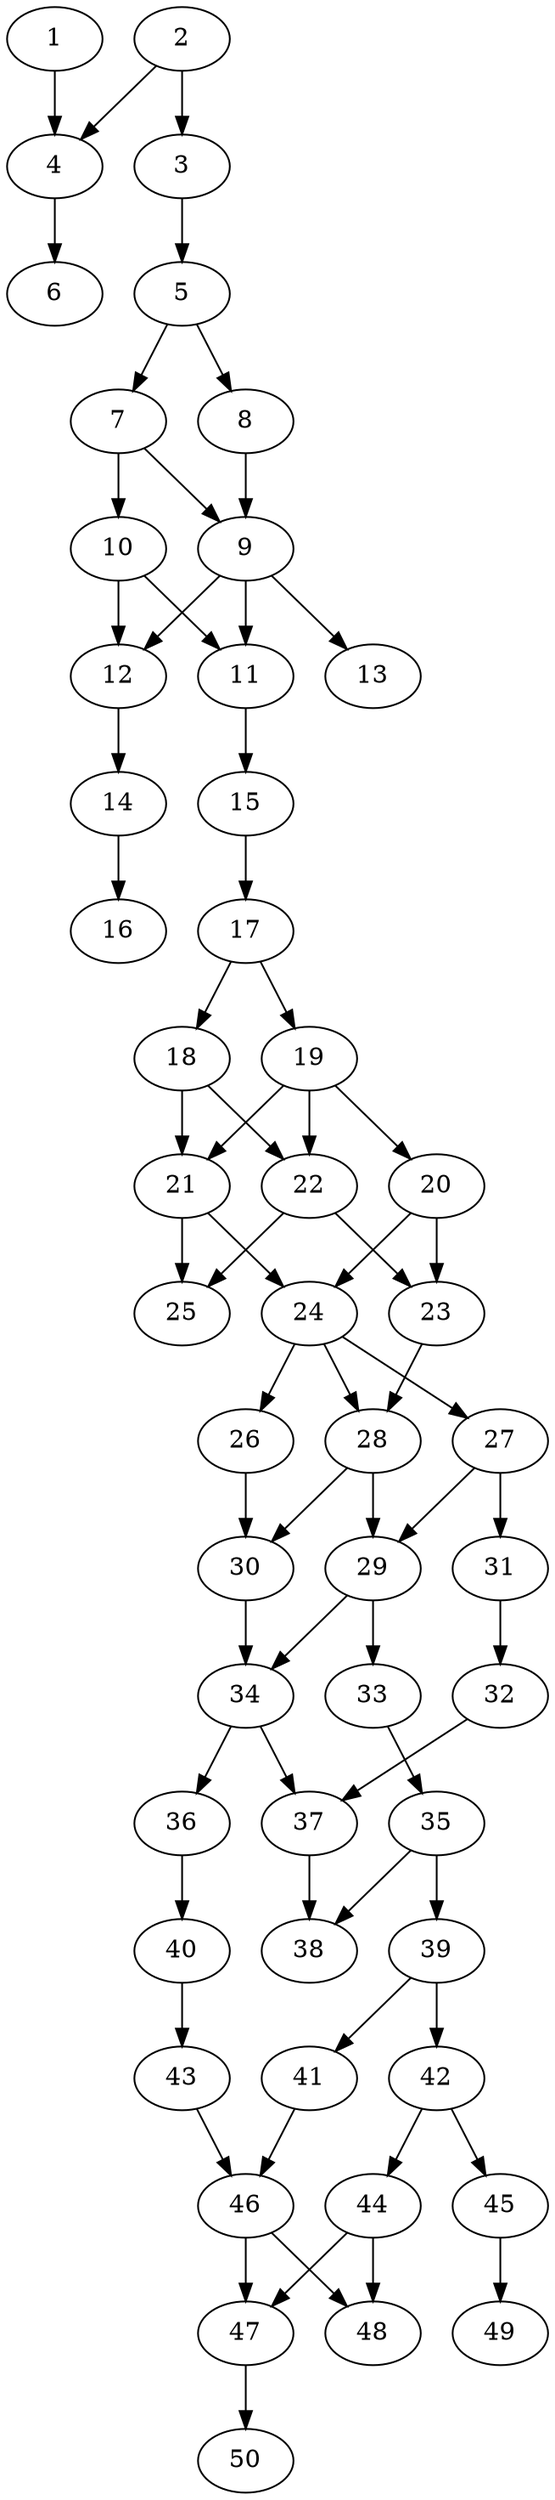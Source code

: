 // DAG automatically generated by daggen at Thu Oct  3 14:07:56 2019
// ./daggen --dot -n 50 --ccr 0.3 --fat 0.3 --regular 0.9 --density 0.6 --mindata 5242880 --maxdata 52428800 
digraph G {
  1 [size="110708053", alpha="0.20", expect_size="33212416"] 
  1 -> 4 [size ="33212416"]
  2 [size="172793173", alpha="0.14", expect_size="51837952"] 
  2 -> 3 [size ="51837952"]
  2 -> 4 [size ="51837952"]
  3 [size="66150400", alpha="0.09", expect_size="19845120"] 
  3 -> 5 [size ="19845120"]
  4 [size="125412693", alpha="0.18", expect_size="37623808"] 
  4 -> 6 [size ="37623808"]
  5 [size="173844480", alpha="0.07", expect_size="52153344"] 
  5 -> 7 [size ="52153344"]
  5 -> 8 [size ="52153344"]
  6 [size="83746133", alpha="0.14", expect_size="25123840"] 
  7 [size="108489387", alpha="0.12", expect_size="32546816"] 
  7 -> 9 [size ="32546816"]
  7 -> 10 [size ="32546816"]
  8 [size="54067200", alpha="0.08", expect_size="16220160"] 
  8 -> 9 [size ="16220160"]
  9 [size="172421120", alpha="0.01", expect_size="51726336"] 
  9 -> 11 [size ="51726336"]
  9 -> 12 [size ="51726336"]
  9 -> 13 [size ="51726336"]
  10 [size="113005227", alpha="0.14", expect_size="33901568"] 
  10 -> 11 [size ="33901568"]
  10 -> 12 [size ="33901568"]
  11 [size="70164480", alpha="0.18", expect_size="21049344"] 
  11 -> 15 [size ="21049344"]
  12 [size="68314453", alpha="0.19", expect_size="20494336"] 
  12 -> 14 [size ="20494336"]
  13 [size="20544853", alpha="0.13", expect_size="6163456"] 
  14 [size="87886507", alpha="0.12", expect_size="26365952"] 
  14 -> 16 [size ="26365952"]
  15 [size="73615360", alpha="0.12", expect_size="22084608"] 
  15 -> 17 [size ="22084608"]
  16 [size="126682453", alpha="0.07", expect_size="38004736"] 
  17 [size="77991253", alpha="0.03", expect_size="23397376"] 
  17 -> 18 [size ="23397376"]
  17 -> 19 [size ="23397376"]
  18 [size="172861440", alpha="0.16", expect_size="51858432"] 
  18 -> 21 [size ="51858432"]
  18 -> 22 [size ="51858432"]
  19 [size="77045760", alpha="0.19", expect_size="23113728"] 
  19 -> 20 [size ="23113728"]
  19 -> 21 [size ="23113728"]
  19 -> 22 [size ="23113728"]
  20 [size="85497173", alpha="0.00", expect_size="25649152"] 
  20 -> 23 [size ="25649152"]
  20 -> 24 [size ="25649152"]
  21 [size="37321387", alpha="0.14", expect_size="11196416"] 
  21 -> 24 [size ="11196416"]
  21 -> 25 [size ="11196416"]
  22 [size="21862400", alpha="0.07", expect_size="6558720"] 
  22 -> 23 [size ="6558720"]
  22 -> 25 [size ="6558720"]
  23 [size="173124267", alpha="0.06", expect_size="51937280"] 
  23 -> 28 [size ="51937280"]
  24 [size="118917120", alpha="0.20", expect_size="35675136"] 
  24 -> 26 [size ="35675136"]
  24 -> 27 [size ="35675136"]
  24 -> 28 [size ="35675136"]
  25 [size="59463680", alpha="0.13", expect_size="17839104"] 
  26 [size="155549013", alpha="0.14", expect_size="46664704"] 
  26 -> 30 [size ="46664704"]
  27 [size="51128320", alpha="0.07", expect_size="15338496"] 
  27 -> 29 [size ="15338496"]
  27 -> 31 [size ="15338496"]
  28 [size="74755413", alpha="0.05", expect_size="22426624"] 
  28 -> 29 [size ="22426624"]
  28 -> 30 [size ="22426624"]
  29 [size="40434347", alpha="0.02", expect_size="12130304"] 
  29 -> 33 [size ="12130304"]
  29 -> 34 [size ="12130304"]
  30 [size="30146560", alpha="0.12", expect_size="9043968"] 
  30 -> 34 [size ="9043968"]
  31 [size="32542720", alpha="0.08", expect_size="9762816"] 
  31 -> 32 [size ="9762816"]
  32 [size="140851200", alpha="0.10", expect_size="42255360"] 
  32 -> 37 [size ="42255360"]
  33 [size="38536533", alpha="0.14", expect_size="11560960"] 
  33 -> 35 [size ="11560960"]
  34 [size="88852480", alpha="0.06", expect_size="26655744"] 
  34 -> 36 [size ="26655744"]
  34 -> 37 [size ="26655744"]
  35 [size="85155840", alpha="0.05", expect_size="25546752"] 
  35 -> 38 [size ="25546752"]
  35 -> 39 [size ="25546752"]
  36 [size="26535253", alpha="0.18", expect_size="7960576"] 
  36 -> 40 [size ="7960576"]
  37 [size="136550400", alpha="0.19", expect_size="40965120"] 
  37 -> 38 [size ="40965120"]
  38 [size="34351787", alpha="0.19", expect_size="10305536"] 
  39 [size="71113387", alpha="0.07", expect_size="21334016"] 
  39 -> 41 [size ="21334016"]
  39 -> 42 [size ="21334016"]
  40 [size="87203840", alpha="0.04", expect_size="26161152"] 
  40 -> 43 [size ="26161152"]
  41 [size="20865707", alpha="0.03", expect_size="6259712"] 
  41 -> 46 [size ="6259712"]
  42 [size="82080427", alpha="0.03", expect_size="24624128"] 
  42 -> 44 [size ="24624128"]
  42 -> 45 [size ="24624128"]
  43 [size="164399787", alpha="0.03", expect_size="49319936"] 
  43 -> 46 [size ="49319936"]
  44 [size="113602560", alpha="0.15", expect_size="34080768"] 
  44 -> 47 [size ="34080768"]
  44 -> 48 [size ="34080768"]
  45 [size="157395627", alpha="0.13", expect_size="47218688"] 
  45 -> 49 [size ="47218688"]
  46 [size="37338453", alpha="0.08", expect_size="11201536"] 
  46 -> 47 [size ="11201536"]
  46 -> 48 [size ="11201536"]
  47 [size="19933867", alpha="0.08", expect_size="5980160"] 
  47 -> 50 [size ="5980160"]
  48 [size="165693440", alpha="0.15", expect_size="49708032"] 
  49 [size="158146560", alpha="0.05", expect_size="47443968"] 
  50 [size="56862720", alpha="0.16", expect_size="17058816"] 
}
